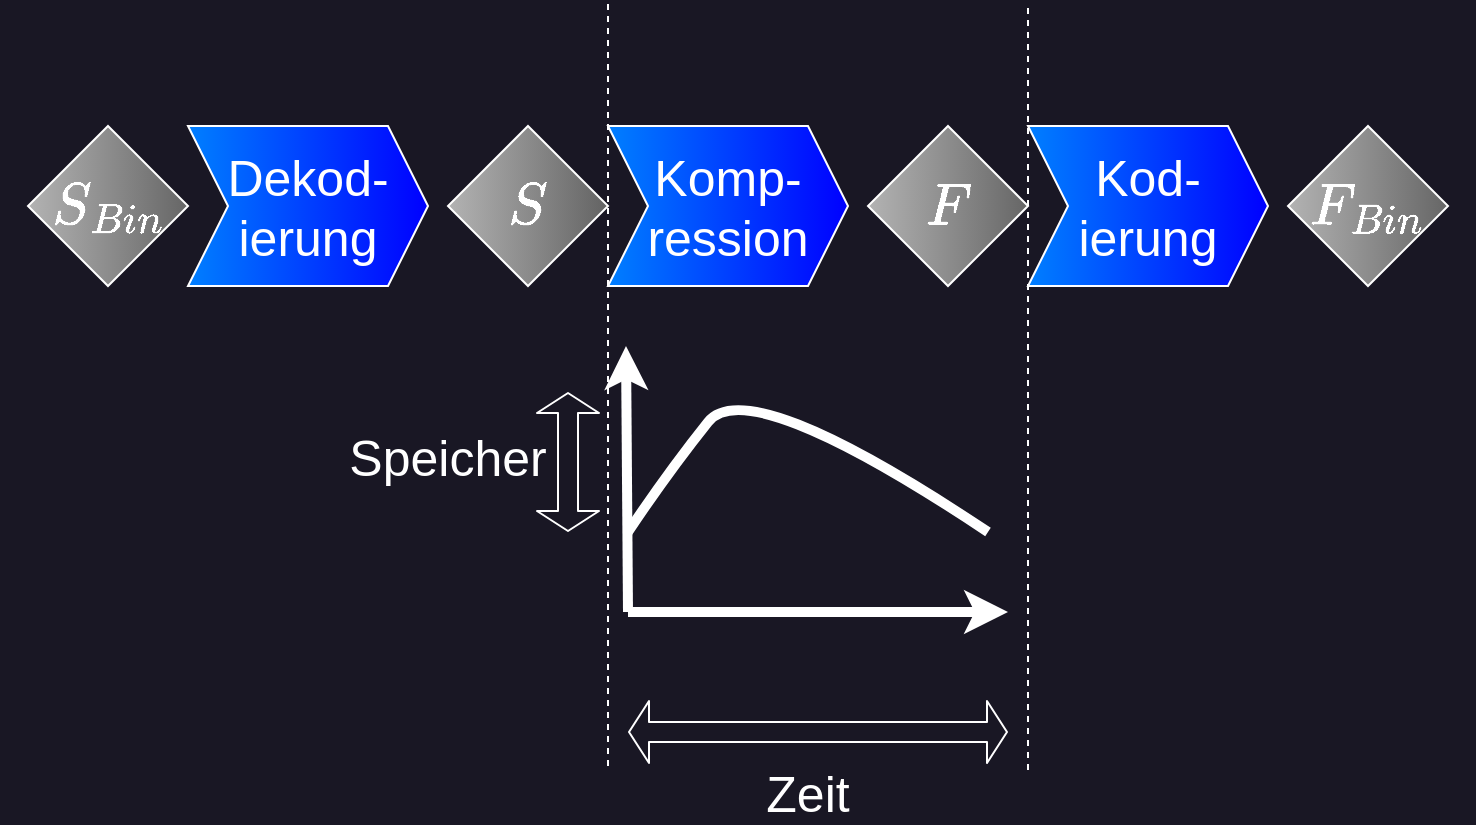 <mxfile>
    <diagram id="DwLUzIq5FXTMwAl1xHiL" name="Page-1">
        <mxGraphModel dx="954" dy="528" grid="1" gridSize="10" guides="1" tooltips="1" connect="1" arrows="1" fold="1" page="1" pageScale="1" pageWidth="1100" pageHeight="850" background="#191724" math="1" shadow="0">
            <root>
                <mxCell id="0"/>
                <mxCell id="1" parent="0"/>
                <mxCell id="3" value="&lt;font style=&quot;font-size: 25px;&quot;&gt;Dekod-&lt;br&gt;ierung&lt;/font&gt;" style="shape=step;perimeter=stepPerimeter;whiteSpace=wrap;html=1;fixedSize=1;fillStyle=auto;fillColor=#007FFF;gradientColor=#0000FF;gradientDirection=east;fontColor=#FFFFFF;strokeColor=#FFFFFF;" parent="1" vertex="1">
                    <mxGeometry x="390" y="210" width="120" height="80" as="geometry"/>
                </mxCell>
                <mxCell id="5" value="\(S_{Bin}\)" style="rhombus;whiteSpace=wrap;html=1;fontSize=25;gradientColor=#666666;fillStyle=cross-hatch;fillColor=#B3B3B3;gradientDirection=east;fontColor=#FFFFFF;strokeColor=#FFFFFF;" parent="1" vertex="1">
                    <mxGeometry x="310" y="210" width="80" height="80" as="geometry"/>
                </mxCell>
                <mxCell id="6" value="\(S\)" style="rhombus;whiteSpace=wrap;html=1;fontSize=25;fillStyle=cross-hatch;fillColor=#636363;gradientColor=#B3B3B3;gradientDirection=west;fontColor=#FFFFFF;strokeColor=#FFFFFF;" parent="1" vertex="1">
                    <mxGeometry x="520" y="210" width="80" height="80" as="geometry"/>
                </mxCell>
                <mxCell id="7" value="&lt;span style=&quot;font-size: 25px;&quot;&gt;Komp-ression&lt;/span&gt;" style="shape=step;perimeter=stepPerimeter;whiteSpace=wrap;html=1;fixedSize=1;gradientColor=#0000FF;fillColor=#007FFF;gradientDirection=east;fontColor=#FFFFFF;strokeColor=#FFFFFF;" parent="1" vertex="1">
                    <mxGeometry x="600" y="210" width="120" height="80" as="geometry"/>
                </mxCell>
                <mxCell id="8" value="\(F\)" style="rhombus;whiteSpace=wrap;html=1;fontSize=25;fillStyle=cross-hatch;fillColor=#666666;gradientColor=#B3B3B3;gradientDirection=west;fontColor=#FFFFFF;strokeColor=#FFFFFF;" parent="1" vertex="1">
                    <mxGeometry x="730" y="210" width="80" height="80" as="geometry"/>
                </mxCell>
                <mxCell id="9" value="&lt;font style=&quot;font-size: 25px;&quot;&gt;Kod-&lt;br&gt;ierung&lt;/font&gt;" style="shape=step;perimeter=stepPerimeter;whiteSpace=wrap;html=1;fixedSize=1;gradientColor=#0000FF;fillColor=#007FFF;gradientDirection=east;fontColor=#FFFFFF;strokeColor=#FFFFFF;" parent="1" vertex="1">
                    <mxGeometry x="810" y="210" width="120" height="80" as="geometry"/>
                </mxCell>
                <mxCell id="10" value="\(F_{Bin}\)" style="rhombus;whiteSpace=wrap;html=1;fontSize=25;fillStyle=cross-hatch;fillColor=#B3B3B3;gradientColor=#666666;gradientDirection=east;fontColor=#FFFFFF;strokeColor=#FFFFFF;" parent="1" vertex="1">
                    <mxGeometry x="940" y="210" width="80" height="80" as="geometry"/>
                </mxCell>
                <mxCell id="12" value="" style="endArrow=none;dashed=1;html=1;fontSize=25;fontColor=#FFFFFF;strokeColor=#FFFFFF;" parent="1" edge="1">
                    <mxGeometry width="50" height="50" relative="1" as="geometry">
                        <mxPoint x="600" y="530" as="sourcePoint"/>
                        <mxPoint x="600" y="148" as="targetPoint"/>
                    </mxGeometry>
                </mxCell>
                <mxCell id="13" value="" style="endArrow=none;dashed=1;html=1;fontSize=25;fontColor=#FFFFFF;strokeColor=#FFFFFF;" parent="1" edge="1">
                    <mxGeometry width="50" height="50" relative="1" as="geometry">
                        <mxPoint x="810" y="532" as="sourcePoint"/>
                        <mxPoint x="810" y="150" as="targetPoint"/>
                    </mxGeometry>
                </mxCell>
                <mxCell id="14" value="" style="endArrow=classic;html=1;fontSize=25;strokeWidth=5;fontColor=#FFFFFF;strokeColor=#FFFFFF;" parent="1" edge="1">
                    <mxGeometry width="50" height="50" relative="1" as="geometry">
                        <mxPoint x="610" y="453.01" as="sourcePoint"/>
                        <mxPoint x="800" y="453.01" as="targetPoint"/>
                    </mxGeometry>
                </mxCell>
                <mxCell id="15" value="" style="endArrow=classic;html=1;fontSize=25;strokeWidth=5;entryX=0.15;entryY=1.233;entryDx=0;entryDy=0;entryPerimeter=0;fontColor=#FFFFFF;strokeColor=#FFFFFF;" parent="1" edge="1">
                    <mxGeometry width="50" height="50" relative="1" as="geometry">
                        <mxPoint x="610" y="453.01" as="sourcePoint"/>
                        <mxPoint x="609" y="320" as="targetPoint"/>
                    </mxGeometry>
                </mxCell>
                <mxCell id="17" value="" style="curved=1;endArrow=none;html=1;fontSize=25;endFill=0;strokeWidth=5;fontColor=#FFFFFF;strokeColor=#FFFFFF;" parent="1" edge="1">
                    <mxGeometry width="50" height="50" relative="1" as="geometry">
                        <mxPoint x="610" y="413.01" as="sourcePoint"/>
                        <mxPoint x="790" y="413.01" as="targetPoint"/>
                        <Array as="points">
                            <mxPoint x="630" y="383.01"/>
                            <mxPoint x="670" y="333.01"/>
                        </Array>
                    </mxGeometry>
                </mxCell>
                <mxCell id="18" value="Speicher" style="text;html=1;strokeColor=none;fillColor=none;align=center;verticalAlign=middle;whiteSpace=wrap;rounded=0;fillStyle=cross-hatch;fontSize=25;fontColor=#FFFFFF;" parent="1" vertex="1">
                    <mxGeometry x="490" y="360" width="60" height="30" as="geometry"/>
                </mxCell>
                <mxCell id="19" value="Zeit" style="text;html=1;strokeColor=none;fillColor=none;align=center;verticalAlign=middle;whiteSpace=wrap;rounded=0;fillStyle=cross-hatch;fontSize=25;fontColor=#FFFFFF;" parent="1" vertex="1">
                    <mxGeometry x="670" y="528.01" width="60" height="30" as="geometry"/>
                </mxCell>
                <mxCell id="20" value="" style="shape=flexArrow;endArrow=classic;startArrow=classic;html=1;fontSize=25;endSize=3;startSize=3;fontColor=#FFFFFF;strokeColor=#FFFFFF;" parent="1" edge="1">
                    <mxGeometry width="100" height="100" relative="1" as="geometry">
                        <mxPoint x="580" y="413.01" as="sourcePoint"/>
                        <mxPoint x="580" y="343.01" as="targetPoint"/>
                    </mxGeometry>
                </mxCell>
                <mxCell id="23" value="" style="shape=flexArrow;endArrow=classic;startArrow=classic;html=1;fontSize=25;startSize=3;endSize=3;fontColor=#FFFFFF;strokeColor=#FFFFFF;" parent="1" edge="1">
                    <mxGeometry width="100" height="100" relative="1" as="geometry">
                        <mxPoint x="610" y="513.01" as="sourcePoint"/>
                        <mxPoint x="800" y="513.01" as="targetPoint"/>
                    </mxGeometry>
                </mxCell>
            </root>
        </mxGraphModel>
    </diagram>
</mxfile>